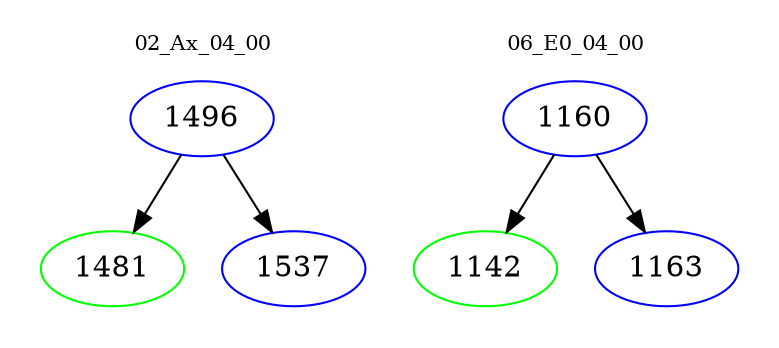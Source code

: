 digraph{
subgraph cluster_0 {
color = white
label = "02_Ax_04_00";
fontsize=10;
T0_1496 [label="1496", color="blue"]
T0_1496 -> T0_1481 [color="black"]
T0_1481 [label="1481", color="green"]
T0_1496 -> T0_1537 [color="black"]
T0_1537 [label="1537", color="blue"]
}
subgraph cluster_1 {
color = white
label = "06_E0_04_00";
fontsize=10;
T1_1160 [label="1160", color="blue"]
T1_1160 -> T1_1142 [color="black"]
T1_1142 [label="1142", color="green"]
T1_1160 -> T1_1163 [color="black"]
T1_1163 [label="1163", color="blue"]
}
}

